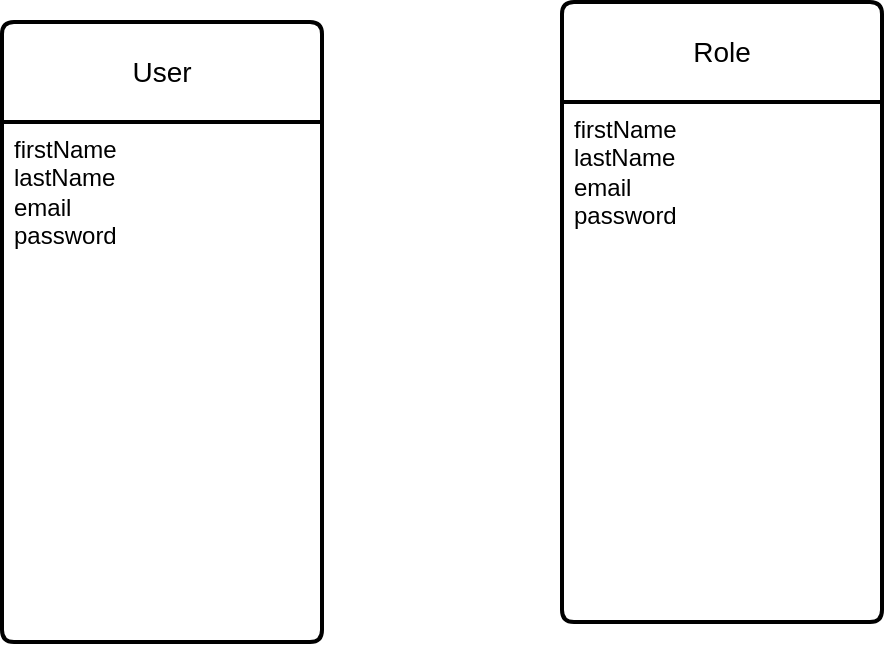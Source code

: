 <mxfile version="21.3.5" type="device">
  <diagram name="Página-1" id="BpLtG1DrsnZtsbV-ATEf">
    <mxGraphModel dx="657" dy="786" grid="1" gridSize="10" guides="1" tooltips="1" connect="1" arrows="1" fold="1" page="1" pageScale="1" pageWidth="827" pageHeight="1169" math="0" shadow="0">
      <root>
        <mxCell id="0" />
        <mxCell id="1" parent="0" />
        <mxCell id="CVuXusIY3BIMxrkss_ZK-1" value="User" style="swimlane;childLayout=stackLayout;horizontal=1;startSize=50;horizontalStack=0;rounded=1;fontSize=14;fontStyle=0;strokeWidth=2;resizeParent=0;resizeLast=1;shadow=0;dashed=0;align=center;arcSize=4;whiteSpace=wrap;html=1;" vertex="1" parent="1">
          <mxGeometry x="150" y="50" width="160" height="310" as="geometry" />
        </mxCell>
        <mxCell id="CVuXusIY3BIMxrkss_ZK-2" value="firstName&lt;br&gt;lastName&lt;br&gt;email&lt;br&gt;password" style="align=left;strokeColor=none;fillColor=none;spacingLeft=4;fontSize=12;verticalAlign=top;resizable=0;rotatable=0;part=1;html=1;" vertex="1" parent="CVuXusIY3BIMxrkss_ZK-1">
          <mxGeometry y="50" width="160" height="260" as="geometry" />
        </mxCell>
        <mxCell id="CVuXusIY3BIMxrkss_ZK-6" value="Role" style="swimlane;childLayout=stackLayout;horizontal=1;startSize=50;horizontalStack=0;rounded=1;fontSize=14;fontStyle=0;strokeWidth=2;resizeParent=0;resizeLast=1;shadow=0;dashed=0;align=center;arcSize=4;whiteSpace=wrap;html=1;" vertex="1" parent="1">
          <mxGeometry x="430" y="40" width="160" height="310" as="geometry" />
        </mxCell>
        <mxCell id="CVuXusIY3BIMxrkss_ZK-7" value="firstName&lt;br&gt;lastName&lt;br&gt;email&lt;br&gt;password" style="align=left;strokeColor=none;fillColor=none;spacingLeft=4;fontSize=12;verticalAlign=top;resizable=0;rotatable=0;part=1;html=1;" vertex="1" parent="CVuXusIY3BIMxrkss_ZK-6">
          <mxGeometry y="50" width="160" height="260" as="geometry" />
        </mxCell>
      </root>
    </mxGraphModel>
  </diagram>
</mxfile>
